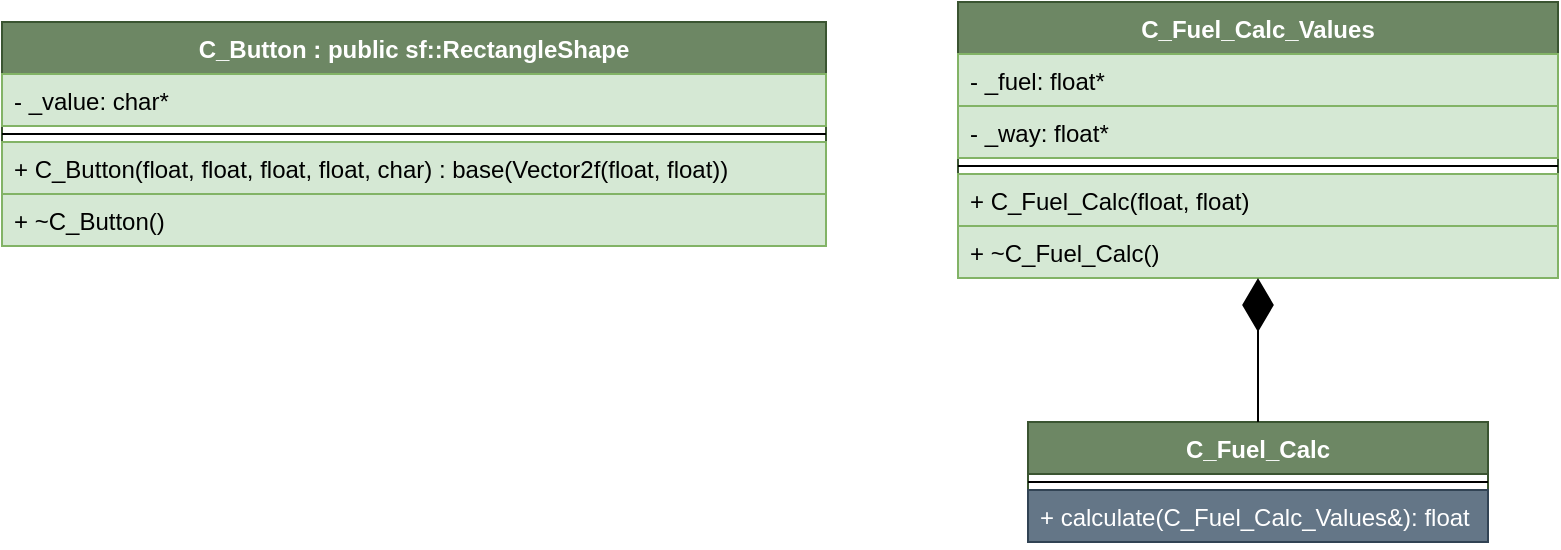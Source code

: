 <mxfile version="15.2.7" type="github">
  <diagram id="2gcb0uk2k8buvxRNlrto" name="Page-1">
    <mxGraphModel dx="1117" dy="623" grid="1" gridSize="10" guides="1" tooltips="1" connect="1" arrows="1" fold="1" page="1" pageScale="1" pageWidth="827" pageHeight="1169" math="0" shadow="0">
      <root>
        <mxCell id="0" />
        <mxCell id="1" parent="0" />
        <mxCell id="9sUTM3JE2CXEn6ZBzU4v-1" value="C_Button : public sf::RectangleShape" style="swimlane;fontStyle=1;align=center;verticalAlign=top;childLayout=stackLayout;horizontal=1;startSize=26;horizontalStack=0;resizeParent=1;resizeParentMax=0;resizeLast=0;collapsible=1;marginBottom=0;fillColor=#6d8764;strokeColor=#3A5431;fontColor=#ffffff;" vertex="1" parent="1">
          <mxGeometry x="2" y="70" width="412" height="112" as="geometry" />
        </mxCell>
        <mxCell id="9sUTM3JE2CXEn6ZBzU4v-2" value="- _value: char*" style="text;strokeColor=#82b366;fillColor=#d5e8d4;align=left;verticalAlign=top;spacingLeft=4;spacingRight=4;overflow=hidden;rotatable=0;points=[[0,0.5],[1,0.5]];portConstraint=eastwest;" vertex="1" parent="9sUTM3JE2CXEn6ZBzU4v-1">
          <mxGeometry y="26" width="412" height="26" as="geometry" />
        </mxCell>
        <mxCell id="9sUTM3JE2CXEn6ZBzU4v-3" value="" style="line;strokeWidth=1;fillColor=none;align=left;verticalAlign=middle;spacingTop=-1;spacingLeft=3;spacingRight=3;rotatable=0;labelPosition=right;points=[];portConstraint=eastwest;" vertex="1" parent="9sUTM3JE2CXEn6ZBzU4v-1">
          <mxGeometry y="52" width="412" height="8" as="geometry" />
        </mxCell>
        <mxCell id="9sUTM3JE2CXEn6ZBzU4v-4" value="+ C_Button(float, float, float, float, char) : base(Vector2f(float, float))" style="text;strokeColor=#82b366;fillColor=#d5e8d4;align=left;verticalAlign=top;spacingLeft=4;spacingRight=4;overflow=hidden;rotatable=0;points=[[0,0.5],[1,0.5]];portConstraint=eastwest;" vertex="1" parent="9sUTM3JE2CXEn6ZBzU4v-1">
          <mxGeometry y="60" width="412" height="26" as="geometry" />
        </mxCell>
        <mxCell id="9sUTM3JE2CXEn6ZBzU4v-15" value="+ ~C_Button()" style="text;strokeColor=#82b366;fillColor=#d5e8d4;align=left;verticalAlign=top;spacingLeft=4;spacingRight=4;overflow=hidden;rotatable=0;points=[[0,0.5],[1,0.5]];portConstraint=eastwest;" vertex="1" parent="9sUTM3JE2CXEn6ZBzU4v-1">
          <mxGeometry y="86" width="412" height="26" as="geometry" />
        </mxCell>
        <mxCell id="9sUTM3JE2CXEn6ZBzU4v-5" value="C_Fuel_Calc_Values" style="swimlane;fontStyle=1;align=center;verticalAlign=top;childLayout=stackLayout;horizontal=1;startSize=26;horizontalStack=0;resizeParent=1;resizeParentMax=0;resizeLast=0;collapsible=1;marginBottom=0;fillColor=#6d8764;strokeColor=#3A5431;fontColor=#ffffff;" vertex="1" parent="1">
          <mxGeometry x="480" y="60" width="300" height="138" as="geometry" />
        </mxCell>
        <mxCell id="9sUTM3JE2CXEn6ZBzU4v-6" value="- _fuel: float*" style="text;strokeColor=#82b366;fillColor=#d5e8d4;align=left;verticalAlign=top;spacingLeft=4;spacingRight=4;overflow=hidden;rotatable=0;points=[[0,0.5],[1,0.5]];portConstraint=eastwest;" vertex="1" parent="9sUTM3JE2CXEn6ZBzU4v-5">
          <mxGeometry y="26" width="300" height="26" as="geometry" />
        </mxCell>
        <mxCell id="9sUTM3JE2CXEn6ZBzU4v-9" value="- _way: float*" style="text;strokeColor=#82b366;fillColor=#d5e8d4;align=left;verticalAlign=top;spacingLeft=4;spacingRight=4;overflow=hidden;rotatable=0;points=[[0,0.5],[1,0.5]];portConstraint=eastwest;" vertex="1" parent="9sUTM3JE2CXEn6ZBzU4v-5">
          <mxGeometry y="52" width="300" height="26" as="geometry" />
        </mxCell>
        <mxCell id="9sUTM3JE2CXEn6ZBzU4v-7" value="" style="line;strokeWidth=1;fillColor=none;align=left;verticalAlign=middle;spacingTop=-1;spacingLeft=3;spacingRight=3;rotatable=0;labelPosition=right;points=[];portConstraint=eastwest;" vertex="1" parent="9sUTM3JE2CXEn6ZBzU4v-5">
          <mxGeometry y="78" width="300" height="8" as="geometry" />
        </mxCell>
        <mxCell id="9sUTM3JE2CXEn6ZBzU4v-8" value="+ C_Fuel_Calc(float, float)" style="text;strokeColor=#82b366;fillColor=#d5e8d4;align=left;verticalAlign=top;spacingLeft=4;spacingRight=4;overflow=hidden;rotatable=0;points=[[0,0.5],[1,0.5]];portConstraint=eastwest;" vertex="1" parent="9sUTM3JE2CXEn6ZBzU4v-5">
          <mxGeometry y="86" width="300" height="26" as="geometry" />
        </mxCell>
        <mxCell id="9sUTM3JE2CXEn6ZBzU4v-14" value="+ ~C_Fuel_Calc()" style="text;strokeColor=#82b366;fillColor=#d5e8d4;align=left;verticalAlign=top;spacingLeft=4;spacingRight=4;overflow=hidden;rotatable=0;points=[[0,0.5],[1,0.5]];portConstraint=eastwest;" vertex="1" parent="9sUTM3JE2CXEn6ZBzU4v-5">
          <mxGeometry y="112" width="300" height="26" as="geometry" />
        </mxCell>
        <mxCell id="9sUTM3JE2CXEn6ZBzU4v-10" value="C_Fuel_Calc" style="swimlane;fontStyle=1;align=center;verticalAlign=top;childLayout=stackLayout;horizontal=1;startSize=26;horizontalStack=0;resizeParent=1;resizeParentMax=0;resizeLast=0;collapsible=1;marginBottom=0;fillColor=#6d8764;strokeColor=#3A5431;fontColor=#ffffff;" vertex="1" parent="1">
          <mxGeometry x="515" y="270" width="230" height="60" as="geometry" />
        </mxCell>
        <mxCell id="9sUTM3JE2CXEn6ZBzU4v-12" value="" style="line;strokeWidth=1;fillColor=none;align=left;verticalAlign=middle;spacingTop=-1;spacingLeft=3;spacingRight=3;rotatable=0;labelPosition=right;points=[];portConstraint=eastwest;" vertex="1" parent="9sUTM3JE2CXEn6ZBzU4v-10">
          <mxGeometry y="26" width="230" height="8" as="geometry" />
        </mxCell>
        <mxCell id="9sUTM3JE2CXEn6ZBzU4v-13" value="+ calculate(C_Fuel_Calc_Values&amp;): float" style="text;strokeColor=#314354;fillColor=#647687;align=left;verticalAlign=top;spacingLeft=4;spacingRight=4;overflow=hidden;rotatable=0;points=[[0,0.5],[1,0.5]];portConstraint=eastwest;fontColor=#ffffff;" vertex="1" parent="9sUTM3JE2CXEn6ZBzU4v-10">
          <mxGeometry y="34" width="230" height="26" as="geometry" />
        </mxCell>
        <mxCell id="9sUTM3JE2CXEn6ZBzU4v-16" value="" style="endArrow=diamondThin;endFill=1;endSize=24;html=1;exitX=0.5;exitY=0;exitDx=0;exitDy=0;" edge="1" parent="1" source="9sUTM3JE2CXEn6ZBzU4v-10" target="9sUTM3JE2CXEn6ZBzU4v-14">
          <mxGeometry width="160" relative="1" as="geometry">
            <mxPoint x="310" y="230" as="sourcePoint" />
            <mxPoint x="470" y="230" as="targetPoint" />
          </mxGeometry>
        </mxCell>
      </root>
    </mxGraphModel>
  </diagram>
</mxfile>
